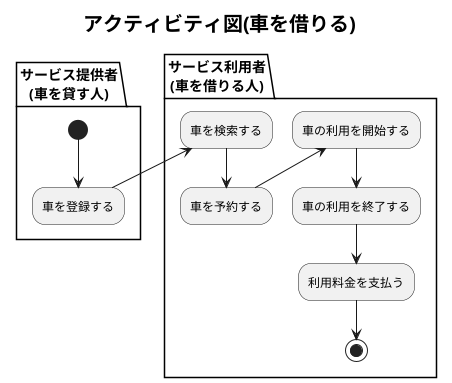 @startuml
title <b><size:20>アクティビティ図(車を借りる)

partition サービス提供者\n(車を貸す人) PowderBlue {
  (*) --> "車を登録する"
}

partition サービス利用者\n(車を借りる人) Yellow {
  "車を登録する" -up-> "車を検索する"
  "車を検索する" --> "車を予約する"
  "車を予約する" -up-> "車の利用を開始する"
  "車の利用を開始する" --> "車の利用を終了する"
  "車の利用を終了する" --> "利用料金を支払う"
  "利用料金を支払う" --> (*)
}

@enduml

